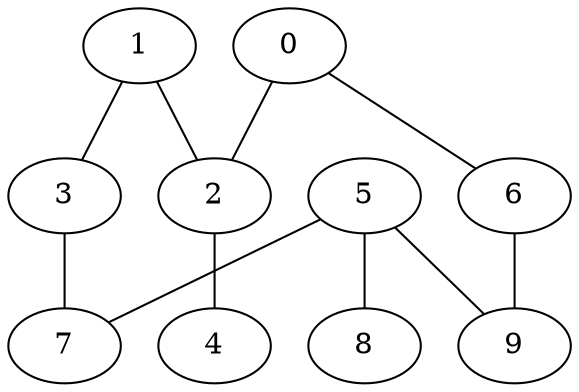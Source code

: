 graph "sampletest150-mod4_image7.bmp" {
	0	 [type=corner,
		x=70,
		y=382];
	2	 [type=intersection,
		x=110,
		y=264];
	0 -- 2	 [angle0="-1.24",
		frequency=1,
		type0=line];
	6	 [type=corner,
		x=327,
		y=473];
	0 -- 6	 [angle0=".34",
		frequency=1,
		type0=line];
	1	 [type=corner,
		x=198,
		y=39];
	1 -- 2	 [angle0="-1.20",
		frequency=1,
		type0=line];
	3	 [type=corner,
		x=448,
		y=126];
	1 -- 3	 [angle0=".33",
		frequency=1,
		type0=line];
	4	 [type=endpoint,
		x=50,
		y=261];
	2 -- 4	 [angle0=".05",
		frequency=1,
		type0=line];
	7	 [type=corner,
		x=414,
		y=243];
	3 -- 7	 [angle0="-1.29",
		frequency=1,
		type0=line];
	5	 [type=intersection,
		x=426,
		y=257];
	5 -- 7	 [angle0=".86",
		frequency=1,
		type0=line];
	8	 [type=endpoint,
		x=469,
		y=257];
	5 -- 8	 [angle0=".00",
		frequency=1,
		type0=line];
	9	 [type=corner,
		x=406,
		y=266];
	5 -- 9	 [angle0="-.42",
		frequency=1,
		type0=line];
	6 -- 9	 [angle0="-1.21",
		frequency=1,
		type0=line];
}

